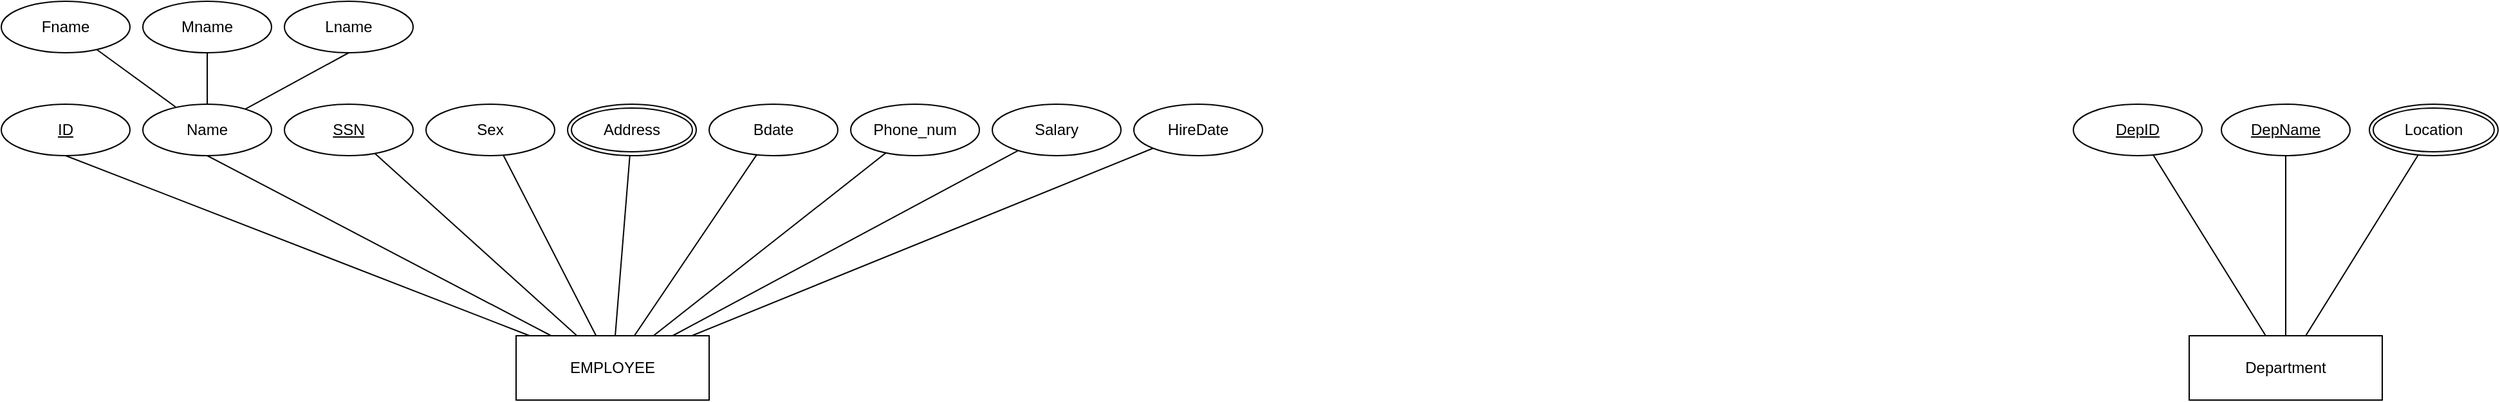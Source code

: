<mxfile version="26.2.2">
  <diagram id="R2lEEEUBdFMjLlhIrx00" name="Page-1">
    <mxGraphModel dx="750" dy="1611" grid="1" gridSize="10" guides="1" tooltips="1" connect="1" arrows="0" fold="1" page="1" pageScale="1" pageWidth="850" pageHeight="1100" math="0" shadow="0" extFonts="Permanent Marker^https://fonts.googleapis.com/css?family=Permanent+Marker">
      <root>
        <mxCell id="0" />
        <mxCell id="1" parent="0" />
        <mxCell id="DGyCyMm6i7E1QIW6mR5m-5" value="EMPLOYEE" style="whiteSpace=wrap;html=1;align=center;" parent="1" vertex="1">
          <mxGeometry x="400" y="180" width="150" height="50" as="geometry" />
        </mxCell>
        <mxCell id="DGyCyMm6i7E1QIW6mR5m-7" value="Fname" style="ellipse;whiteSpace=wrap;html=1;align=center;" parent="1" vertex="1">
          <mxGeometry y="-80" width="100" height="40" as="geometry" />
        </mxCell>
        <mxCell id="DGyCyMm6i7E1QIW6mR5m-8" value="Lname" style="ellipse;whiteSpace=wrap;html=1;align=center;" parent="1" vertex="1">
          <mxGeometry x="220" y="-80" width="100" height="40" as="geometry" />
        </mxCell>
        <mxCell id="DGyCyMm6i7E1QIW6mR5m-9" value="" style="endArrow=none;html=1;rounded=0;" parent="1" source="DGyCyMm6i7E1QIW6mR5m-7" target="DGyCyMm6i7E1QIW6mR5m-14" edge="1">
          <mxGeometry relative="1" as="geometry">
            <mxPoint x="330" y="190" as="sourcePoint" />
            <mxPoint x="490" y="190" as="targetPoint" />
          </mxGeometry>
        </mxCell>
        <mxCell id="DGyCyMm6i7E1QIW6mR5m-10" value="" style="endArrow=none;html=1;rounded=0;entryX=0.5;entryY=1;entryDx=0;entryDy=0;" parent="1" source="DGyCyMm6i7E1QIW6mR5m-14" target="DGyCyMm6i7E1QIW6mR5m-8" edge="1">
          <mxGeometry relative="1" as="geometry">
            <mxPoint x="160" y="80" as="sourcePoint" />
            <mxPoint x="320" y="80" as="targetPoint" />
          </mxGeometry>
        </mxCell>
        <mxCell id="DGyCyMm6i7E1QIW6mR5m-11" value="ID" style="ellipse;whiteSpace=wrap;html=1;align=center;fontStyle=4;" parent="1" vertex="1">
          <mxGeometry width="100" height="40" as="geometry" />
        </mxCell>
        <mxCell id="DGyCyMm6i7E1QIW6mR5m-12" value="" style="endArrow=none;html=1;rounded=0;exitX=0.5;exitY=1;exitDx=0;exitDy=0;" parent="1" source="DGyCyMm6i7E1QIW6mR5m-11" target="DGyCyMm6i7E1QIW6mR5m-5" edge="1">
          <mxGeometry relative="1" as="geometry">
            <mxPoint x="330" y="190" as="sourcePoint" />
            <mxPoint x="150" y="190" as="targetPoint" />
          </mxGeometry>
        </mxCell>
        <mxCell id="DGyCyMm6i7E1QIW6mR5m-14" value="Name" style="ellipse;whiteSpace=wrap;html=1;align=center;" parent="1" vertex="1">
          <mxGeometry x="110" width="100" height="40" as="geometry" />
        </mxCell>
        <mxCell id="DGyCyMm6i7E1QIW6mR5m-15" value="" style="endArrow=none;html=1;rounded=0;entryX=0.5;entryY=1;entryDx=0;entryDy=0;" parent="1" source="DGyCyMm6i7E1QIW6mR5m-5" target="DGyCyMm6i7E1QIW6mR5m-14" edge="1">
          <mxGeometry relative="1" as="geometry">
            <mxPoint x="100" y="190" as="sourcePoint" />
            <mxPoint x="260" y="190" as="targetPoint" />
          </mxGeometry>
        </mxCell>
        <mxCell id="DGyCyMm6i7E1QIW6mR5m-16" value="Mname" style="ellipse;whiteSpace=wrap;html=1;align=center;" parent="1" vertex="1">
          <mxGeometry x="110" y="-80" width="100" height="40" as="geometry" />
        </mxCell>
        <mxCell id="DGyCyMm6i7E1QIW6mR5m-17" value="" style="endArrow=none;html=1;rounded=0;" parent="1" source="DGyCyMm6i7E1QIW6mR5m-16" target="DGyCyMm6i7E1QIW6mR5m-14" edge="1">
          <mxGeometry relative="1" as="geometry">
            <mxPoint x="330" y="20" as="sourcePoint" />
            <mxPoint x="490" y="20" as="targetPoint" />
          </mxGeometry>
        </mxCell>
        <mxCell id="DGyCyMm6i7E1QIW6mR5m-19" value="SSN" style="ellipse;whiteSpace=wrap;html=1;align=center;fontStyle=4;" parent="1" vertex="1">
          <mxGeometry x="220" width="100" height="40" as="geometry" />
        </mxCell>
        <mxCell id="DGyCyMm6i7E1QIW6mR5m-20" value="" style="endArrow=none;html=1;rounded=0;" parent="1" source="DGyCyMm6i7E1QIW6mR5m-5" target="DGyCyMm6i7E1QIW6mR5m-19" edge="1">
          <mxGeometry relative="1" as="geometry">
            <mxPoint x="290" y="20" as="sourcePoint" />
            <mxPoint x="450" y="20" as="targetPoint" />
          </mxGeometry>
        </mxCell>
        <mxCell id="DGyCyMm6i7E1QIW6mR5m-21" value="Sex" style="ellipse;whiteSpace=wrap;html=1;align=center;" parent="1" vertex="1">
          <mxGeometry x="330" width="100" height="40" as="geometry" />
        </mxCell>
        <mxCell id="DGyCyMm6i7E1QIW6mR5m-22" value="" style="endArrow=none;html=1;rounded=0;" parent="1" source="DGyCyMm6i7E1QIW6mR5m-5" target="DGyCyMm6i7E1QIW6mR5m-21" edge="1">
          <mxGeometry relative="1" as="geometry">
            <mxPoint x="320" y="20" as="sourcePoint" />
            <mxPoint x="480" y="20" as="targetPoint" />
          </mxGeometry>
        </mxCell>
        <mxCell id="DGyCyMm6i7E1QIW6mR5m-23" value="Address" style="ellipse;shape=doubleEllipse;margin=3;whiteSpace=wrap;html=1;align=center;" parent="1" vertex="1">
          <mxGeometry x="440" width="100" height="40" as="geometry" />
        </mxCell>
        <mxCell id="DGyCyMm6i7E1QIW6mR5m-24" value="" style="endArrow=none;html=1;rounded=0;" parent="1" source="DGyCyMm6i7E1QIW6mR5m-5" target="DGyCyMm6i7E1QIW6mR5m-23" edge="1">
          <mxGeometry relative="1" as="geometry">
            <mxPoint x="300" y="190" as="sourcePoint" />
            <mxPoint x="460" y="190" as="targetPoint" />
          </mxGeometry>
        </mxCell>
        <mxCell id="DGyCyMm6i7E1QIW6mR5m-25" value="Bdate" style="ellipse;whiteSpace=wrap;html=1;align=center;" parent="1" vertex="1">
          <mxGeometry x="550" width="100" height="40" as="geometry" />
        </mxCell>
        <mxCell id="DGyCyMm6i7E1QIW6mR5m-29" value="" style="endArrow=none;html=1;rounded=0;" parent="1" source="DGyCyMm6i7E1QIW6mR5m-5" target="DGyCyMm6i7E1QIW6mR5m-25" edge="1">
          <mxGeometry relative="1" as="geometry">
            <mxPoint x="370" y="110" as="sourcePoint" />
            <mxPoint x="530" y="110" as="targetPoint" />
          </mxGeometry>
        </mxCell>
        <mxCell id="DGyCyMm6i7E1QIW6mR5m-31" value="Salary" style="ellipse;whiteSpace=wrap;html=1;align=center;" parent="1" vertex="1">
          <mxGeometry x="770" width="100" height="40" as="geometry" />
        </mxCell>
        <mxCell id="DGyCyMm6i7E1QIW6mR5m-32" value="" style="endArrow=none;html=1;rounded=0;" parent="1" source="DGyCyMm6i7E1QIW6mR5m-5" target="DGyCyMm6i7E1QIW6mR5m-31" edge="1">
          <mxGeometry relative="1" as="geometry">
            <mxPoint x="510" y="100" as="sourcePoint" />
            <mxPoint x="670" y="100" as="targetPoint" />
          </mxGeometry>
        </mxCell>
        <mxCell id="DGyCyMm6i7E1QIW6mR5m-33" value="Phone_num" style="ellipse;whiteSpace=wrap;html=1;align=center;" parent="1" vertex="1">
          <mxGeometry x="660" width="100" height="40" as="geometry" />
        </mxCell>
        <mxCell id="DGyCyMm6i7E1QIW6mR5m-34" value="" style="endArrow=none;html=1;rounded=0;" parent="1" source="DGyCyMm6i7E1QIW6mR5m-5" target="DGyCyMm6i7E1QIW6mR5m-33" edge="1">
          <mxGeometry relative="1" as="geometry">
            <mxPoint x="570" y="120" as="sourcePoint" />
            <mxPoint x="730" y="120" as="targetPoint" />
          </mxGeometry>
        </mxCell>
        <mxCell id="LaG2kn6Hpm8LccnMGh0O-1" value="HireDate" style="ellipse;whiteSpace=wrap;html=1;align=center;" vertex="1" parent="1">
          <mxGeometry x="880" width="100" height="40" as="geometry" />
        </mxCell>
        <mxCell id="LaG2kn6Hpm8LccnMGh0O-2" value="" style="endArrow=none;html=1;rounded=0;" edge="1" parent="1" source="DGyCyMm6i7E1QIW6mR5m-5" target="LaG2kn6Hpm8LccnMGh0O-1">
          <mxGeometry relative="1" as="geometry">
            <mxPoint x="690" y="110" as="sourcePoint" />
            <mxPoint x="850" y="110" as="targetPoint" />
          </mxGeometry>
        </mxCell>
        <mxCell id="LaG2kn6Hpm8LccnMGh0O-3" value="Department" style="whiteSpace=wrap;html=1;align=center;" vertex="1" parent="1">
          <mxGeometry x="1700" y="180" width="150" height="50" as="geometry" />
        </mxCell>
        <mxCell id="LaG2kn6Hpm8LccnMGh0O-5" value="DepID" style="ellipse;whiteSpace=wrap;html=1;align=center;fontStyle=4;" vertex="1" parent="1">
          <mxGeometry x="1610" width="100" height="40" as="geometry" />
        </mxCell>
        <mxCell id="LaG2kn6Hpm8LccnMGh0O-6" value="DepName" style="ellipse;whiteSpace=wrap;html=1;align=center;fontStyle=4;" vertex="1" parent="1">
          <mxGeometry x="1725" width="100" height="40" as="geometry" />
        </mxCell>
        <mxCell id="LaG2kn6Hpm8LccnMGh0O-7" value="Location" style="ellipse;shape=doubleEllipse;margin=3;whiteSpace=wrap;html=1;align=center;" vertex="1" parent="1">
          <mxGeometry x="1840" width="100" height="40" as="geometry" />
        </mxCell>
        <mxCell id="LaG2kn6Hpm8LccnMGh0O-8" value="" style="endArrow=none;html=1;rounded=0;" edge="1" parent="1" source="LaG2kn6Hpm8LccnMGh0O-5" target="LaG2kn6Hpm8LccnMGh0O-3">
          <mxGeometry relative="1" as="geometry">
            <mxPoint x="320" y="510" as="sourcePoint" />
            <mxPoint x="480" y="510" as="targetPoint" />
          </mxGeometry>
        </mxCell>
        <mxCell id="LaG2kn6Hpm8LccnMGh0O-9" value="" style="endArrow=none;html=1;rounded=0;" edge="1" parent="1" source="LaG2kn6Hpm8LccnMGh0O-6" target="LaG2kn6Hpm8LccnMGh0O-3">
          <mxGeometry relative="1" as="geometry">
            <mxPoint x="450" y="510" as="sourcePoint" />
            <mxPoint x="610" y="510" as="targetPoint" />
          </mxGeometry>
        </mxCell>
        <mxCell id="LaG2kn6Hpm8LccnMGh0O-10" value="" style="endArrow=none;html=1;rounded=0;" edge="1" parent="1" source="LaG2kn6Hpm8LccnMGh0O-7" target="LaG2kn6Hpm8LccnMGh0O-3">
          <mxGeometry relative="1" as="geometry">
            <mxPoint x="550" y="510" as="sourcePoint" />
            <mxPoint x="710" y="510" as="targetPoint" />
          </mxGeometry>
        </mxCell>
      </root>
    </mxGraphModel>
  </diagram>
</mxfile>
